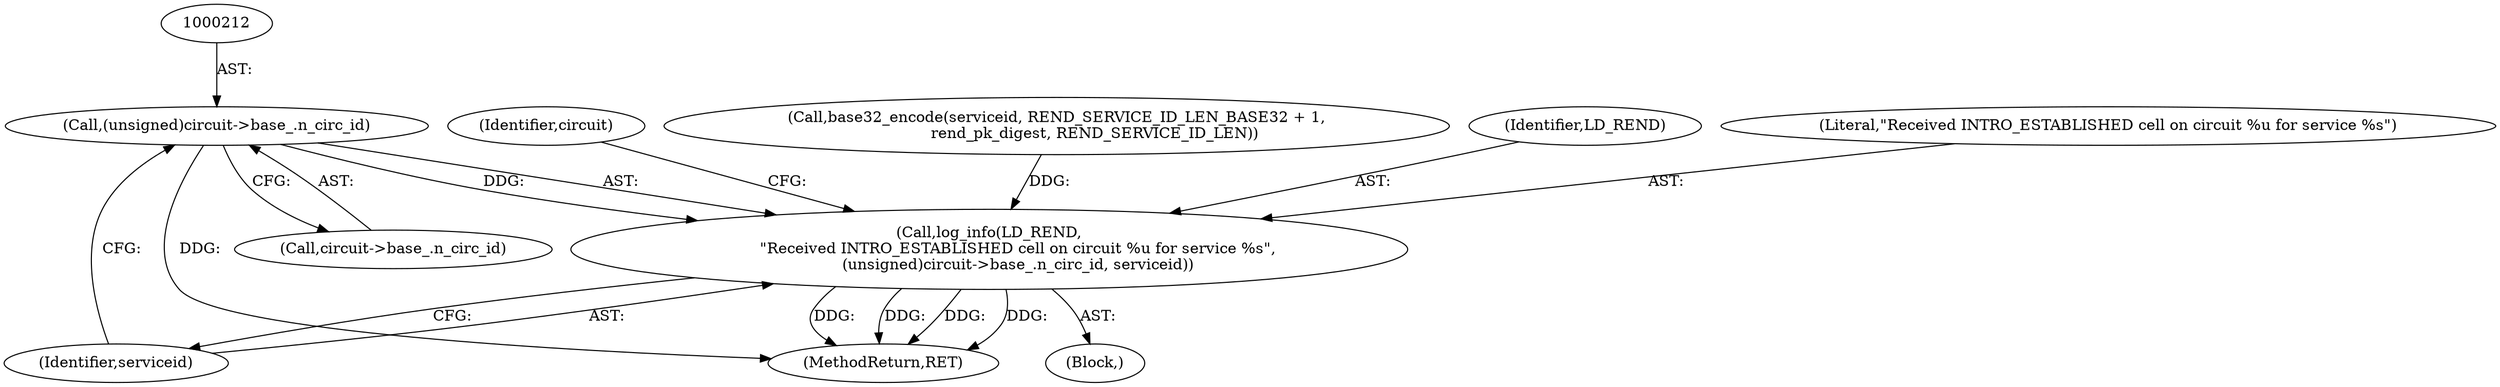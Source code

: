 digraph "0_tor_09ea89764a4d3a907808ed7d4fe42abfe64bd486@pointer" {
"1000211" [label="(Call,(unsigned)circuit->base_.n_circ_id)"];
"1000208" [label="(Call,log_info(LD_REND,\n            \"Received INTRO_ESTABLISHED cell on circuit %u for service %s\",\n            (unsigned)circuit->base_.n_circ_id, serviceid))"];
"1000209" [label="(Identifier,LD_REND)"];
"1000231" [label="(MethodReturn,RET)"];
"1000211" [label="(Call,(unsigned)circuit->base_.n_circ_id)"];
"1000108" [label="(Block,)"];
"1000218" [label="(Identifier,serviceid)"];
"1000210" [label="(Literal,\"Received INTRO_ESTABLISHED cell on circuit %u for service %s\")"];
"1000213" [label="(Call,circuit->base_.n_circ_id)"];
"1000220" [label="(Identifier,circuit)"];
"1000208" [label="(Call,log_info(LD_REND,\n            \"Received INTRO_ESTABLISHED cell on circuit %u for service %s\",\n            (unsigned)circuit->base_.n_circ_id, serviceid))"];
"1000164" [label="(Call,base32_encode(serviceid, REND_SERVICE_ID_LEN_BASE32 + 1,\n                rend_pk_digest, REND_SERVICE_ID_LEN))"];
"1000211" -> "1000208"  [label="AST: "];
"1000211" -> "1000213"  [label="CFG: "];
"1000212" -> "1000211"  [label="AST: "];
"1000213" -> "1000211"  [label="AST: "];
"1000218" -> "1000211"  [label="CFG: "];
"1000211" -> "1000231"  [label="DDG: "];
"1000211" -> "1000208"  [label="DDG: "];
"1000208" -> "1000108"  [label="AST: "];
"1000208" -> "1000218"  [label="CFG: "];
"1000209" -> "1000208"  [label="AST: "];
"1000210" -> "1000208"  [label="AST: "];
"1000218" -> "1000208"  [label="AST: "];
"1000220" -> "1000208"  [label="CFG: "];
"1000208" -> "1000231"  [label="DDG: "];
"1000208" -> "1000231"  [label="DDG: "];
"1000208" -> "1000231"  [label="DDG: "];
"1000208" -> "1000231"  [label="DDG: "];
"1000164" -> "1000208"  [label="DDG: "];
}
